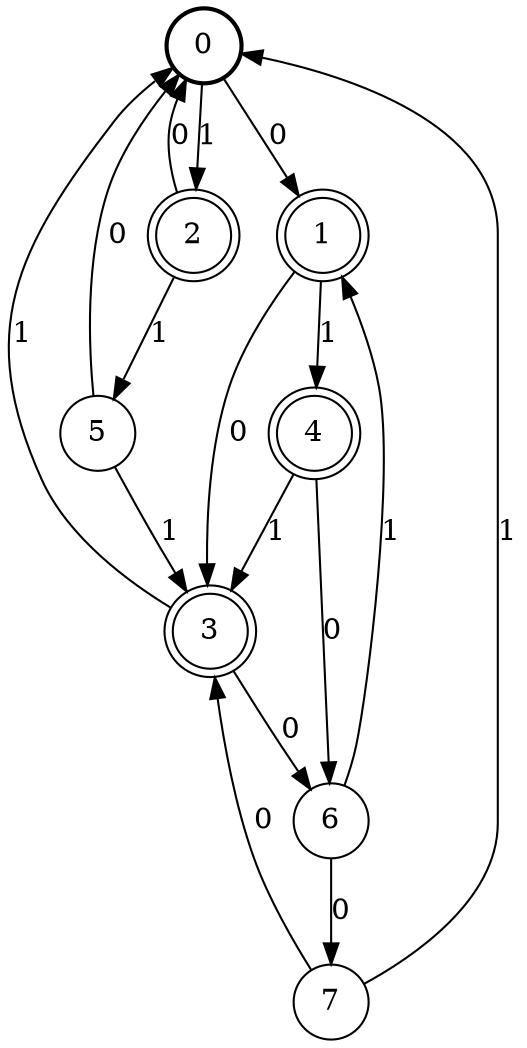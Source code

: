 digraph Automat {
    node [shape = circle];
    0 [style = "bold"];
    0 -> 1 [label = "0"];
    0 -> 2 [label = "1"];
    1 [peripheries=2]
    1 -> 3 [label = "0"];
    1 -> 4 [label = "1"];
    2 [peripheries=2]
    2 -> 0 [label = "0"];
    2 -> 5 [label = "1"];
    3 [peripheries=2]
    3 -> 6 [label = "0"];
    3 -> 0 [label = "1"];
    4 [peripheries=2]
    4 -> 6 [label = "0"];
    4 -> 3 [label = "1"];
    5 -> 0 [label = "0"];
    5 -> 3 [label = "1"];
    6 -> 7 [label = "0"];
    6 -> 1 [label = "1"];
    7 -> 3 [label = "0"];
    7 -> 0 [label = "1"];
}
